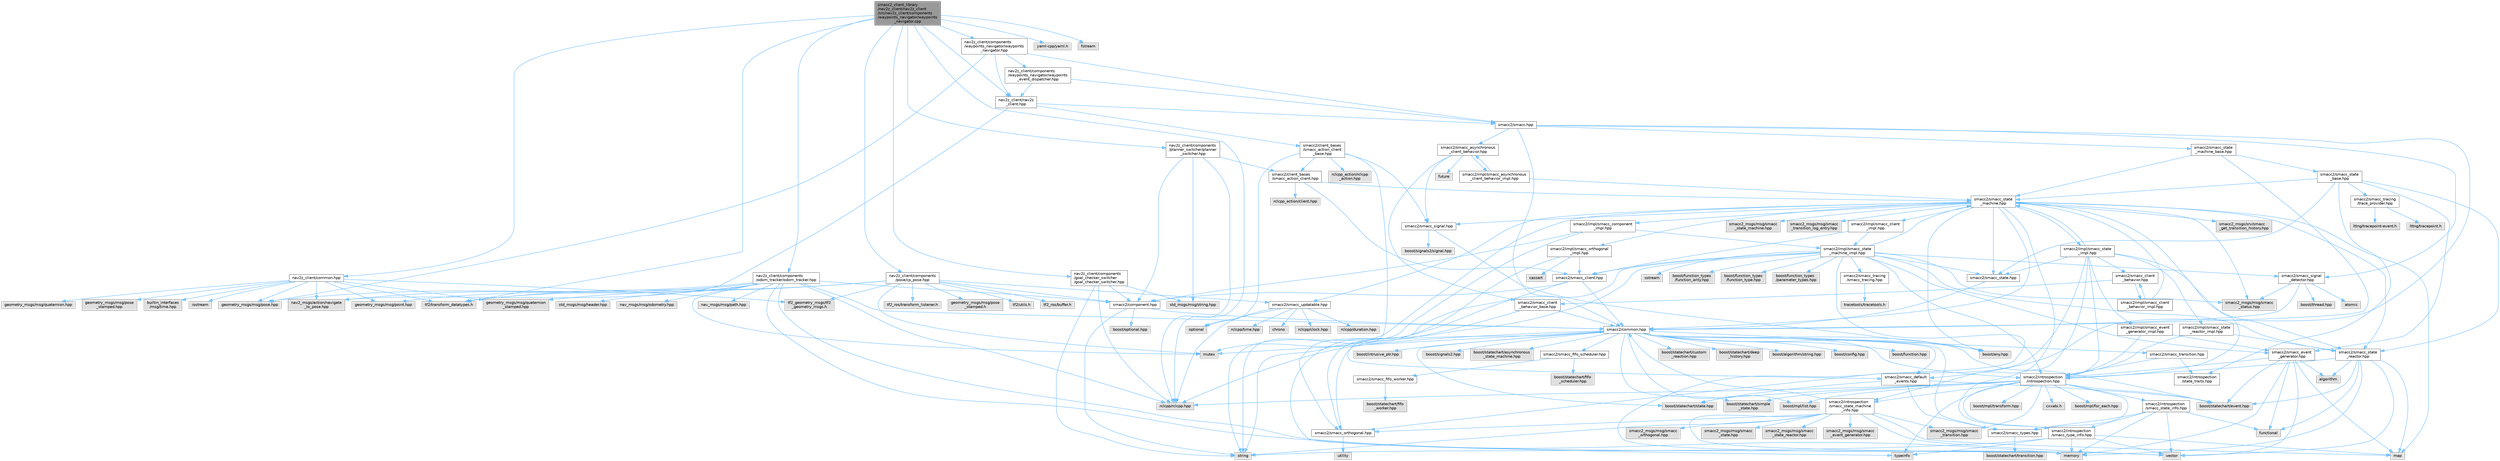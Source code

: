 digraph "smacc2_client_library/nav2z_client/nav2z_client/src/nav2z_client/components/waypoints_navigator/waypoints_navigator.cpp"
{
 // LATEX_PDF_SIZE
  bgcolor="transparent";
  edge [fontname=Helvetica,fontsize=10,labelfontname=Helvetica,labelfontsize=10];
  node [fontname=Helvetica,fontsize=10,shape=box,height=0.2,width=0.4];
  Node1 [label="smacc2_client_library\l/nav2z_client/nav2z_client\l/src/nav2z_client/components\l/waypoints_navigator/waypoints\l_navigator.cpp",height=0.2,width=0.4,color="gray40", fillcolor="grey60", style="filled", fontcolor="black",tooltip=" "];
  Node1 -> Node2 [color="steelblue1",style="solid"];
  Node2 [label="tf2/transform_datatypes.h",height=0.2,width=0.4,color="grey60", fillcolor="#E0E0E0", style="filled",tooltip=" "];
  Node1 -> Node3 [color="steelblue1",style="solid"];
  Node3 [label="yaml-cpp/yaml.h",height=0.2,width=0.4,color="grey60", fillcolor="#E0E0E0", style="filled",tooltip=" "];
  Node1 -> Node4 [color="steelblue1",style="solid"];
  Node4 [label="fstream",height=0.2,width=0.4,color="grey60", fillcolor="#E0E0E0", style="filled",tooltip=" "];
  Node1 -> Node5 [color="steelblue1",style="solid"];
  Node5 [label="nav2z_client/common.hpp",height=0.2,width=0.4,color="grey40", fillcolor="white", style="filled",URL="$client__library_2nav2z__client_2nav2z__client_2include_2nav2z__client_2common_8hpp.html",tooltip=" "];
  Node5 -> Node6 [color="steelblue1",style="solid"];
  Node6 [label="iostream",height=0.2,width=0.4,color="grey60", fillcolor="#E0E0E0", style="filled",tooltip=" "];
  Node5 -> Node2 [color="steelblue1",style="solid"];
  Node5 -> Node7 [color="steelblue1",style="solid"];
  Node7 [label="tf2_geometry_msgs/tf2\l_geometry_msgs.h",height=0.2,width=0.4,color="grey60", fillcolor="#E0E0E0", style="filled",tooltip=" "];
  Node5 -> Node8 [color="steelblue1",style="solid"];
  Node8 [label="builtin_interfaces\l/msg/time.hpp",height=0.2,width=0.4,color="grey60", fillcolor="#E0E0E0", style="filled",tooltip=" "];
  Node5 -> Node9 [color="steelblue1",style="solid"];
  Node9 [label="geometry_msgs/msg/point.hpp",height=0.2,width=0.4,color="grey60", fillcolor="#E0E0E0", style="filled",tooltip=" "];
  Node5 -> Node10 [color="steelblue1",style="solid"];
  Node10 [label="geometry_msgs/msg/pose.hpp",height=0.2,width=0.4,color="grey60", fillcolor="#E0E0E0", style="filled",tooltip=" "];
  Node5 -> Node11 [color="steelblue1",style="solid"];
  Node11 [label="geometry_msgs/msg/pose\l_stamped.hpp",height=0.2,width=0.4,color="grey60", fillcolor="#E0E0E0", style="filled",tooltip=" "];
  Node5 -> Node12 [color="steelblue1",style="solid"];
  Node12 [label="geometry_msgs/msg/quaternion.hpp",height=0.2,width=0.4,color="grey60", fillcolor="#E0E0E0", style="filled",tooltip=" "];
  Node5 -> Node13 [color="steelblue1",style="solid"];
  Node13 [label="geometry_msgs/msg/quaternion\l_stamped.hpp",height=0.2,width=0.4,color="grey60", fillcolor="#E0E0E0", style="filled",tooltip=" "];
  Node5 -> Node14 [color="steelblue1",style="solid"];
  Node14 [label="nav2_msgs/action/navigate\l_to_pose.hpp",height=0.2,width=0.4,color="grey60", fillcolor="#E0E0E0", style="filled",tooltip=" "];
  Node1 -> Node15 [color="steelblue1",style="solid"];
  Node15 [label="nav2z_client/components\l/goal_checker_switcher\l/goal_checker_switcher.hpp",height=0.2,width=0.4,color="grey40", fillcolor="white", style="filled",URL="$goal__checker__switcher_8hpp.html",tooltip=" "];
  Node15 -> Node16 [color="steelblue1",style="solid"];
  Node16 [label="string",height=0.2,width=0.4,color="grey60", fillcolor="#E0E0E0", style="filled",tooltip=" "];
  Node15 -> Node17 [color="steelblue1",style="solid"];
  Node17 [label="rclcpp/rclcpp.hpp",height=0.2,width=0.4,color="grey60", fillcolor="#E0E0E0", style="filled",tooltip=" "];
  Node15 -> Node18 [color="steelblue1",style="solid"];
  Node18 [label="smacc2/component.hpp",height=0.2,width=0.4,color="grey40", fillcolor="white", style="filled",URL="$component_8hpp.html",tooltip=" "];
  Node18 -> Node16 [color="steelblue1",style="solid"];
  Node18 -> Node19 [color="steelblue1",style="solid"];
  Node19 [label="boost/optional.hpp",height=0.2,width=0.4,color="grey60", fillcolor="#E0E0E0", style="filled",tooltip=" "];
  Node18 -> Node20 [color="steelblue1",style="solid"];
  Node20 [label="smacc2/common.hpp",height=0.2,width=0.4,color="grey40", fillcolor="white", style="filled",URL="$include_2smacc2_2common_8hpp.html",tooltip=" "];
  Node20 -> Node21 [color="steelblue1",style="solid"];
  Node21 [label="boost/statechart/asynchronous\l_state_machine.hpp",height=0.2,width=0.4,color="grey60", fillcolor="#E0E0E0", style="filled",tooltip=" "];
  Node20 -> Node22 [color="steelblue1",style="solid"];
  Node22 [label="boost/statechart/custom\l_reaction.hpp",height=0.2,width=0.4,color="grey60", fillcolor="#E0E0E0", style="filled",tooltip=" "];
  Node20 -> Node23 [color="steelblue1",style="solid"];
  Node23 [label="boost/statechart/deep\l_history.hpp",height=0.2,width=0.4,color="grey60", fillcolor="#E0E0E0", style="filled",tooltip=" "];
  Node20 -> Node24 [color="steelblue1",style="solid"];
  Node24 [label="boost/statechart/event.hpp",height=0.2,width=0.4,color="grey60", fillcolor="#E0E0E0", style="filled",tooltip=" "];
  Node20 -> Node25 [color="steelblue1",style="solid"];
  Node25 [label="boost/statechart/simple\l_state.hpp",height=0.2,width=0.4,color="grey60", fillcolor="#E0E0E0", style="filled",tooltip=" "];
  Node20 -> Node26 [color="steelblue1",style="solid"];
  Node26 [label="boost/statechart/state.hpp",height=0.2,width=0.4,color="grey60", fillcolor="#E0E0E0", style="filled",tooltip=" "];
  Node20 -> Node27 [color="steelblue1",style="solid"];
  Node27 [label="boost/algorithm/string.hpp",height=0.2,width=0.4,color="grey60", fillcolor="#E0E0E0", style="filled",tooltip=" "];
  Node20 -> Node28 [color="steelblue1",style="solid"];
  Node28 [label="boost/any.hpp",height=0.2,width=0.4,color="grey60", fillcolor="#E0E0E0", style="filled",tooltip=" "];
  Node20 -> Node29 [color="steelblue1",style="solid"];
  Node29 [label="boost/config.hpp",height=0.2,width=0.4,color="grey60", fillcolor="#E0E0E0", style="filled",tooltip=" "];
  Node20 -> Node30 [color="steelblue1",style="solid"];
  Node30 [label="boost/function.hpp",height=0.2,width=0.4,color="grey60", fillcolor="#E0E0E0", style="filled",tooltip=" "];
  Node20 -> Node31 [color="steelblue1",style="solid"];
  Node31 [label="boost/intrusive_ptr.hpp",height=0.2,width=0.4,color="grey60", fillcolor="#E0E0E0", style="filled",tooltip=" "];
  Node20 -> Node32 [color="steelblue1",style="solid"];
  Node32 [label="boost/mpl/list.hpp",height=0.2,width=0.4,color="grey60", fillcolor="#E0E0E0", style="filled",tooltip=" "];
  Node20 -> Node33 [color="steelblue1",style="solid"];
  Node33 [label="boost/signals2.hpp",height=0.2,width=0.4,color="grey60", fillcolor="#E0E0E0", style="filled",tooltip=" "];
  Node20 -> Node34 [color="steelblue1",style="solid"];
  Node34 [label="mutex",height=0.2,width=0.4,color="grey60", fillcolor="#E0E0E0", style="filled",tooltip=" "];
  Node20 -> Node17 [color="steelblue1",style="solid"];
  Node20 -> Node35 [color="steelblue1",style="solid"];
  Node35 [label="smacc2/introspection\l/introspection.hpp",height=0.2,width=0.4,color="grey40", fillcolor="white", style="filled",URL="$introspection_8hpp.html",tooltip=" "];
  Node35 -> Node24 [color="steelblue1",style="solid"];
  Node35 -> Node25 [color="steelblue1",style="solid"];
  Node35 -> Node26 [color="steelblue1",style="solid"];
  Node35 -> Node36 [color="steelblue1",style="solid"];
  Node36 [label="boost/mpl/for_each.hpp",height=0.2,width=0.4,color="grey60", fillcolor="#E0E0E0", style="filled",tooltip=" "];
  Node35 -> Node32 [color="steelblue1",style="solid"];
  Node35 -> Node37 [color="steelblue1",style="solid"];
  Node37 [label="boost/mpl/transform.hpp",height=0.2,width=0.4,color="grey60", fillcolor="#E0E0E0", style="filled",tooltip=" "];
  Node35 -> Node17 [color="steelblue1",style="solid"];
  Node35 -> Node38 [color="steelblue1",style="solid"];
  Node38 [label="typeinfo",height=0.2,width=0.4,color="grey60", fillcolor="#E0E0E0", style="filled",tooltip=" "];
  Node35 -> Node39 [color="steelblue1",style="solid"];
  Node39 [label="smacc2/introspection\l/smacc_state_info.hpp",height=0.2,width=0.4,color="grey40", fillcolor="white", style="filled",URL="$smacc__state__info_8hpp.html",tooltip=" "];
  Node39 -> Node40 [color="steelblue1",style="solid"];
  Node40 [label="functional",height=0.2,width=0.4,color="grey60", fillcolor="#E0E0E0", style="filled",tooltip=" "];
  Node39 -> Node41 [color="steelblue1",style="solid"];
  Node41 [label="memory",height=0.2,width=0.4,color="grey60", fillcolor="#E0E0E0", style="filled",tooltip=" "];
  Node39 -> Node42 [color="steelblue1",style="solid"];
  Node42 [label="smacc2/introspection\l/smacc_type_info.hpp",height=0.2,width=0.4,color="grey40", fillcolor="white", style="filled",URL="$smacc__type__info_8hpp.html",tooltip=" "];
  Node42 -> Node43 [color="steelblue1",style="solid"];
  Node43 [label="map",height=0.2,width=0.4,color="grey60", fillcolor="#E0E0E0", style="filled",tooltip=" "];
  Node42 -> Node41 [color="steelblue1",style="solid"];
  Node42 -> Node16 [color="steelblue1",style="solid"];
  Node42 -> Node38 [color="steelblue1",style="solid"];
  Node42 -> Node44 [color="steelblue1",style="solid"];
  Node44 [label="vector",height=0.2,width=0.4,color="grey60", fillcolor="#E0E0E0", style="filled",tooltip=" "];
  Node39 -> Node45 [color="steelblue1",style="solid"];
  Node45 [label="smacc2/smacc_types.hpp",height=0.2,width=0.4,color="grey40", fillcolor="white", style="filled",URL="$smacc__types_8hpp.html",tooltip=" "];
  Node45 -> Node46 [color="steelblue1",style="solid"];
  Node46 [label="boost/statechart/transition.hpp",height=0.2,width=0.4,color="grey60", fillcolor="#E0E0E0", style="filled",tooltip=" "];
  Node39 -> Node44 [color="steelblue1",style="solid"];
  Node35 -> Node42 [color="steelblue1",style="solid"];
  Node35 -> Node45 [color="steelblue1",style="solid"];
  Node35 -> Node47 [color="steelblue1",style="solid"];
  Node47 [label="cxxabi.h",height=0.2,width=0.4,color="grey60", fillcolor="#E0E0E0", style="filled",tooltip=" "];
  Node35 -> Node48 [color="steelblue1",style="solid"];
  Node48 [label="smacc2_msgs/msg/smacc\l_transition.hpp",height=0.2,width=0.4,color="grey60", fillcolor="#E0E0E0", style="filled",tooltip=" "];
  Node35 -> Node49 [color="steelblue1",style="solid"];
  Node49 [label="smacc2/introspection\l/smacc_state_machine\l_info.hpp",height=0.2,width=0.4,color="grey40", fillcolor="white", style="filled",URL="$smacc__state__machine__info_8hpp.html",tooltip=" "];
  Node49 -> Node43 [color="steelblue1",style="solid"];
  Node49 -> Node41 [color="steelblue1",style="solid"];
  Node49 -> Node16 [color="steelblue1",style="solid"];
  Node49 -> Node44 [color="steelblue1",style="solid"];
  Node49 -> Node20 [color="steelblue1",style="solid"];
  Node49 -> Node50 [color="steelblue1",style="solid"];
  Node50 [label="smacc2/smacc_orthogonal.hpp",height=0.2,width=0.4,color="grey40", fillcolor="white", style="filled",URL="$smacc__orthogonal_8hpp.html",tooltip=" "];
  Node50 -> Node20 [color="steelblue1",style="solid"];
  Node50 -> Node51 [color="steelblue1",style="solid"];
  Node51 [label="utility",height=0.2,width=0.4,color="grey60", fillcolor="#E0E0E0", style="filled",tooltip=" "];
  Node49 -> Node52 [color="steelblue1",style="solid"];
  Node52 [label="smacc2_msgs/msg/smacc\l_event_generator.hpp",height=0.2,width=0.4,color="grey60", fillcolor="#E0E0E0", style="filled",tooltip=" "];
  Node49 -> Node53 [color="steelblue1",style="solid"];
  Node53 [label="smacc2_msgs/msg/smacc\l_orthogonal.hpp",height=0.2,width=0.4,color="grey60", fillcolor="#E0E0E0", style="filled",tooltip=" "];
  Node49 -> Node54 [color="steelblue1",style="solid"];
  Node54 [label="smacc2_msgs/msg/smacc\l_state.hpp",height=0.2,width=0.4,color="grey60", fillcolor="#E0E0E0", style="filled",tooltip=" "];
  Node49 -> Node55 [color="steelblue1",style="solid"];
  Node55 [label="smacc2_msgs/msg/smacc\l_state_reactor.hpp",height=0.2,width=0.4,color="grey60", fillcolor="#E0E0E0", style="filled",tooltip=" "];
  Node49 -> Node48 [color="steelblue1",style="solid"];
  Node20 -> Node56 [color="steelblue1",style="solid"];
  Node56 [label="smacc2/smacc_fifo_scheduler.hpp",height=0.2,width=0.4,color="grey40", fillcolor="white", style="filled",URL="$smacc__fifo__scheduler_8hpp.html",tooltip=" "];
  Node56 -> Node57 [color="steelblue1",style="solid"];
  Node57 [label="boost/statechart/fifo\l_scheduler.hpp",height=0.2,width=0.4,color="grey60", fillcolor="#E0E0E0", style="filled",tooltip=" "];
  Node56 -> Node58 [color="steelblue1",style="solid"];
  Node58 [label="smacc2/smacc_fifo_worker.hpp",height=0.2,width=0.4,color="grey40", fillcolor="white", style="filled",URL="$smacc__fifo__worker_8hpp.html",tooltip=" "];
  Node58 -> Node59 [color="steelblue1",style="solid"];
  Node59 [label="boost/statechart/fifo\l_worker.hpp",height=0.2,width=0.4,color="grey60", fillcolor="#E0E0E0", style="filled",tooltip=" "];
  Node20 -> Node45 [color="steelblue1",style="solid"];
  Node20 -> Node60 [color="steelblue1",style="solid"];
  Node60 [label="smacc2/smacc_default\l_events.hpp",height=0.2,width=0.4,color="grey40", fillcolor="white", style="filled",URL="$smacc__default__events_8hpp.html",tooltip=" "];
  Node60 -> Node45 [color="steelblue1",style="solid"];
  Node60 -> Node24 [color="steelblue1",style="solid"];
  Node60 -> Node26 [color="steelblue1",style="solid"];
  Node20 -> Node61 [color="steelblue1",style="solid"];
  Node61 [label="smacc2/smacc_transition.hpp",height=0.2,width=0.4,color="grey40", fillcolor="white", style="filled",URL="$smacc__transition_8hpp.html",tooltip=" "];
  Node61 -> Node35 [color="steelblue1",style="solid"];
  Node61 -> Node62 [color="steelblue1",style="solid"];
  Node62 [label="smacc2/introspection\l/state_traits.hpp",height=0.2,width=0.4,color="grey40", fillcolor="white", style="filled",URL="$state__traits_8hpp.html",tooltip=" "];
  Node15 -> Node63 [color="steelblue1",style="solid"];
  Node63 [label="std_msgs/msg/string.hpp",height=0.2,width=0.4,color="grey60", fillcolor="#E0E0E0", style="filled",tooltip=" "];
  Node1 -> Node64 [color="steelblue1",style="solid"];
  Node64 [label="nav2z_client/components\l/odom_tracker/odom_tracker.hpp",height=0.2,width=0.4,color="grey40", fillcolor="white", style="filled",URL="$odom__tracker_8hpp.html",tooltip=" "];
  Node64 -> Node2 [color="steelblue1",style="solid"];
  Node64 -> Node20 [color="steelblue1",style="solid"];
  Node64 -> Node18 [color="steelblue1",style="solid"];
  Node64 -> Node17 [color="steelblue1",style="solid"];
  Node64 -> Node41 [color="steelblue1",style="solid"];
  Node64 -> Node34 [color="steelblue1",style="solid"];
  Node64 -> Node44 [color="steelblue1",style="solid"];
  Node64 -> Node9 [color="steelblue1",style="solid"];
  Node64 -> Node10 [color="steelblue1",style="solid"];
  Node64 -> Node14 [color="steelblue1",style="solid"];
  Node64 -> Node65 [color="steelblue1",style="solid"];
  Node65 [label="nav_msgs/msg/odometry.hpp",height=0.2,width=0.4,color="grey60", fillcolor="#E0E0E0", style="filled",tooltip=" "];
  Node64 -> Node66 [color="steelblue1",style="solid"];
  Node66 [label="nav_msgs/msg/path.hpp",height=0.2,width=0.4,color="grey60", fillcolor="#E0E0E0", style="filled",tooltip=" "];
  Node64 -> Node67 [color="steelblue1",style="solid"];
  Node67 [label="std_msgs/msg/header.hpp",height=0.2,width=0.4,color="grey60", fillcolor="#E0E0E0", style="filled",tooltip=" "];
  Node1 -> Node68 [color="steelblue1",style="solid"];
  Node68 [label="nav2z_client/components\l/planner_switcher/planner\l_switcher.hpp",height=0.2,width=0.4,color="grey40", fillcolor="white", style="filled",URL="$planner__switcher_8hpp.html",tooltip=" "];
  Node68 -> Node17 [color="steelblue1",style="solid"];
  Node68 -> Node69 [color="steelblue1",style="solid"];
  Node69 [label="smacc2/client_bases\l/smacc_action_client.hpp",height=0.2,width=0.4,color="grey40", fillcolor="white", style="filled",URL="$smacc__action__client_8hpp.html",tooltip=" "];
  Node69 -> Node70 [color="steelblue1",style="solid"];
  Node70 [label="smacc2/smacc_client.hpp",height=0.2,width=0.4,color="grey40", fillcolor="white", style="filled",URL="$smacc__client_8hpp.html",tooltip=" "];
  Node70 -> Node20 [color="steelblue1",style="solid"];
  Node70 -> Node18 [color="steelblue1",style="solid"];
  Node70 -> Node38 [color="steelblue1",style="solid"];
  Node69 -> Node71 [color="steelblue1",style="solid"];
  Node71 [label="smacc2/smacc_state\l_machine.hpp",height=0.2,width=0.4,color="grey40", fillcolor="white", style="filled",URL="$smacc__state__machine_8hpp.html",tooltip=" "];
  Node71 -> Node28 [color="steelblue1",style="solid"];
  Node71 -> Node43 [color="steelblue1",style="solid"];
  Node71 -> Node34 [color="steelblue1",style="solid"];
  Node71 -> Node20 [color="steelblue1",style="solid"];
  Node71 -> Node35 [color="steelblue1",style="solid"];
  Node71 -> Node49 [color="steelblue1",style="solid"];
  Node71 -> Node72 [color="steelblue1",style="solid"];
  Node72 [label="smacc2/smacc_signal.hpp",height=0.2,width=0.4,color="grey40", fillcolor="white", style="filled",URL="$smacc__signal_8hpp.html",tooltip=" "];
  Node72 -> Node28 [color="steelblue1",style="solid"];
  Node72 -> Node73 [color="steelblue1",style="solid"];
  Node73 [label="boost/signals2/signal.hpp",height=0.2,width=0.4,color="grey60", fillcolor="#E0E0E0", style="filled",tooltip=" "];
  Node71 -> Node74 [color="steelblue1",style="solid"];
  Node74 [label="smacc2/smacc_updatable.hpp",height=0.2,width=0.4,color="grey40", fillcolor="white", style="filled",URL="$smacc__updatable_8hpp.html",tooltip=" "];
  Node74 -> Node75 [color="steelblue1",style="solid"];
  Node75 [label="chrono",height=0.2,width=0.4,color="grey60", fillcolor="#E0E0E0", style="filled",tooltip=" "];
  Node74 -> Node76 [color="steelblue1",style="solid"];
  Node76 [label="optional",height=0.2,width=0.4,color="grey60", fillcolor="#E0E0E0", style="filled",tooltip=" "];
  Node74 -> Node77 [color="steelblue1",style="solid"];
  Node77 [label="rclcpp/clock.hpp",height=0.2,width=0.4,color="grey60", fillcolor="#E0E0E0", style="filled",tooltip=" "];
  Node74 -> Node78 [color="steelblue1",style="solid"];
  Node78 [label="rclcpp/duration.hpp",height=0.2,width=0.4,color="grey60", fillcolor="#E0E0E0", style="filled",tooltip=" "];
  Node74 -> Node17 [color="steelblue1",style="solid"];
  Node74 -> Node79 [color="steelblue1",style="solid"];
  Node79 [label="rclcpp/time.hpp",height=0.2,width=0.4,color="grey60", fillcolor="#E0E0E0", style="filled",tooltip=" "];
  Node71 -> Node80 [color="steelblue1",style="solid"];
  Node80 [label="smacc2_msgs/msg/smacc\l_state_machine.hpp",height=0.2,width=0.4,color="grey60", fillcolor="#E0E0E0", style="filled",tooltip=" "];
  Node71 -> Node81 [color="steelblue1",style="solid"];
  Node81 [label="smacc2_msgs/msg/smacc\l_status.hpp",height=0.2,width=0.4,color="grey60", fillcolor="#E0E0E0", style="filled",tooltip=" "];
  Node71 -> Node82 [color="steelblue1",style="solid"];
  Node82 [label="smacc2_msgs/msg/smacc\l_transition_log_entry.hpp",height=0.2,width=0.4,color="grey60", fillcolor="#E0E0E0", style="filled",tooltip=" "];
  Node71 -> Node83 [color="steelblue1",style="solid"];
  Node83 [label="smacc2_msgs/srv/smacc\l_get_transition_history.hpp",height=0.2,width=0.4,color="grey60", fillcolor="#E0E0E0", style="filled",tooltip=" "];
  Node71 -> Node84 [color="steelblue1",style="solid"];
  Node84 [label="smacc2/smacc_state.hpp",height=0.2,width=0.4,color="grey40", fillcolor="white", style="filled",URL="$smacc__state_8hpp.html",tooltip=" "];
  Node84 -> Node20 [color="steelblue1",style="solid"];
  Node71 -> Node85 [color="steelblue1",style="solid"];
  Node85 [label="smacc2/smacc_state\l_reactor.hpp",height=0.2,width=0.4,color="grey40", fillcolor="white", style="filled",URL="$smacc__state__reactor_8hpp.html",tooltip=" "];
  Node85 -> Node86 [color="steelblue1",style="solid"];
  Node86 [label="algorithm",height=0.2,width=0.4,color="grey60", fillcolor="#E0E0E0", style="filled",tooltip=" "];
  Node85 -> Node24 [color="steelblue1",style="solid"];
  Node85 -> Node40 [color="steelblue1",style="solid"];
  Node85 -> Node43 [color="steelblue1",style="solid"];
  Node85 -> Node41 [color="steelblue1",style="solid"];
  Node85 -> Node35 [color="steelblue1",style="solid"];
  Node85 -> Node44 [color="steelblue1",style="solid"];
  Node71 -> Node87 [color="steelblue1",style="solid"];
  Node87 [label="smacc2/impl/smacc_client\l_impl.hpp",height=0.2,width=0.4,color="grey40", fillcolor="white", style="filled",URL="$smacc__client__impl_8hpp.html",tooltip=" "];
  Node87 -> Node88 [color="steelblue1",style="solid"];
  Node88 [label="smacc2/impl/smacc_state\l_machine_impl.hpp",height=0.2,width=0.4,color="grey40", fillcolor="white", style="filled",URL="$smacc__state__machine__impl_8hpp.html",tooltip=" "];
  Node88 -> Node41 [color="steelblue1",style="solid"];
  Node88 -> Node89 [color="steelblue1",style="solid"];
  Node89 [label="sstream",height=0.2,width=0.4,color="grey60", fillcolor="#E0E0E0", style="filled",tooltip=" "];
  Node88 -> Node16 [color="steelblue1",style="solid"];
  Node88 -> Node35 [color="steelblue1",style="solid"];
  Node88 -> Node70 [color="steelblue1",style="solid"];
  Node88 -> Node90 [color="steelblue1",style="solid"];
  Node90 [label="smacc2/smacc_event\l_generator.hpp",height=0.2,width=0.4,color="grey40", fillcolor="white", style="filled",URL="$smacc__event__generator_8hpp.html",tooltip=" "];
  Node90 -> Node86 [color="steelblue1",style="solid"];
  Node90 -> Node24 [color="steelblue1",style="solid"];
  Node90 -> Node40 [color="steelblue1",style="solid"];
  Node90 -> Node43 [color="steelblue1",style="solid"];
  Node90 -> Node41 [color="steelblue1",style="solid"];
  Node90 -> Node35 [color="steelblue1",style="solid"];
  Node90 -> Node44 [color="steelblue1",style="solid"];
  Node88 -> Node50 [color="steelblue1",style="solid"];
  Node88 -> Node91 [color="steelblue1",style="solid"];
  Node91 [label="smacc2/smacc_signal\l_detector.hpp",height=0.2,width=0.4,color="grey40", fillcolor="white", style="filled",URL="$smacc__signal__detector_8hpp.html",tooltip=" "];
  Node91 -> Node92 [color="steelblue1",style="solid"];
  Node92 [label="atomic",height=0.2,width=0.4,color="grey60", fillcolor="#E0E0E0", style="filled",tooltip=" "];
  Node91 -> Node93 [color="steelblue1",style="solid"];
  Node93 [label="boost/thread.hpp",height=0.2,width=0.4,color="grey60", fillcolor="#E0E0E0", style="filled",tooltip=" "];
  Node91 -> Node20 [color="steelblue1",style="solid"];
  Node91 -> Node81 [color="steelblue1",style="solid"];
  Node88 -> Node84 [color="steelblue1",style="solid"];
  Node88 -> Node71 [color="steelblue1",style="solid"];
  Node88 -> Node85 [color="steelblue1",style="solid"];
  Node88 -> Node94 [color="steelblue1",style="solid"];
  Node94 [label="boost/function_types\l/function_arity.hpp",height=0.2,width=0.4,color="grey60", fillcolor="#E0E0E0", style="filled",tooltip=" "];
  Node88 -> Node95 [color="steelblue1",style="solid"];
  Node95 [label="boost/function_types\l/function_type.hpp",height=0.2,width=0.4,color="grey60", fillcolor="#E0E0E0", style="filled",tooltip=" "];
  Node88 -> Node96 [color="steelblue1",style="solid"];
  Node96 [label="boost/function_types\l/parameter_types.hpp",height=0.2,width=0.4,color="grey60", fillcolor="#E0E0E0", style="filled",tooltip=" "];
  Node88 -> Node97 [color="steelblue1",style="solid"];
  Node97 [label="smacc2/smacc_tracing\l/smacc_tracing.hpp",height=0.2,width=0.4,color="grey40", fillcolor="white", style="filled",URL="$smacc__tracing_8hpp.html",tooltip=" "];
  Node97 -> Node98 [color="steelblue1",style="solid"];
  Node98 [label="tracetools/tracetools.h",height=0.2,width=0.4,color="grey60", fillcolor="#E0E0E0", style="filled",tooltip=" "];
  Node88 -> Node81 [color="steelblue1",style="solid"];
  Node87 -> Node70 [color="steelblue1",style="solid"];
  Node71 -> Node99 [color="steelblue1",style="solid"];
  Node99 [label="smacc2/impl/smacc_component\l_impl.hpp",height=0.2,width=0.4,color="grey40", fillcolor="white", style="filled",URL="$smacc__component__impl_8hpp.html",tooltip=" "];
  Node99 -> Node16 [color="steelblue1",style="solid"];
  Node99 -> Node18 [color="steelblue1",style="solid"];
  Node99 -> Node88 [color="steelblue1",style="solid"];
  Node71 -> Node100 [color="steelblue1",style="solid"];
  Node100 [label="smacc2/impl/smacc_orthogonal\l_impl.hpp",height=0.2,width=0.4,color="grey40", fillcolor="white", style="filled",URL="$smacc__orthogonal__impl_8hpp.html",tooltip=" "];
  Node100 -> Node101 [color="steelblue1",style="solid"];
  Node101 [label="cassert",height=0.2,width=0.4,color="grey60", fillcolor="#E0E0E0", style="filled",tooltip=" "];
  Node100 -> Node70 [color="steelblue1",style="solid"];
  Node100 -> Node50 [color="steelblue1",style="solid"];
  Node71 -> Node102 [color="steelblue1",style="solid"];
  Node102 [label="smacc2/impl/smacc_state\l_impl.hpp",height=0.2,width=0.4,color="grey40", fillcolor="white", style="filled",URL="$smacc__state__impl_8hpp.html",tooltip=" "];
  Node102 -> Node35 [color="steelblue1",style="solid"];
  Node102 -> Node103 [color="steelblue1",style="solid"];
  Node103 [label="smacc2/smacc_client\l_behavior.hpp",height=0.2,width=0.4,color="grey40", fillcolor="white", style="filled",URL="$smacc__client__behavior_8hpp.html",tooltip=" "];
  Node103 -> Node104 [color="steelblue1",style="solid"];
  Node104 [label="smacc2/smacc_client\l_behavior_base.hpp",height=0.2,width=0.4,color="grey40", fillcolor="white", style="filled",URL="$smacc__client__behavior__base_8hpp.html",tooltip=" "];
  Node104 -> Node16 [color="steelblue1",style="solid"];
  Node104 -> Node20 [color="steelblue1",style="solid"];
  Node103 -> Node105 [color="steelblue1",style="solid"];
  Node105 [label="smacc2/impl/smacc_client\l_behavior_impl.hpp",height=0.2,width=0.4,color="grey40", fillcolor="white", style="filled",URL="$smacc__client__behavior__impl_8hpp.html",tooltip=" "];
  Node105 -> Node103 [color="steelblue1",style="solid"];
  Node105 -> Node71 [color="steelblue1",style="solid"];
  Node102 -> Node50 [color="steelblue1",style="solid"];
  Node102 -> Node84 [color="steelblue1",style="solid"];
  Node102 -> Node85 [color="steelblue1",style="solid"];
  Node102 -> Node42 [color="steelblue1",style="solid"];
  Node102 -> Node71 [color="steelblue1",style="solid"];
  Node102 -> Node106 [color="steelblue1",style="solid"];
  Node106 [label="smacc2/impl/smacc_event\l_generator_impl.hpp",height=0.2,width=0.4,color="grey40", fillcolor="white", style="filled",URL="$smacc__event__generator__impl_8hpp.html",tooltip=" "];
  Node106 -> Node35 [color="steelblue1",style="solid"];
  Node106 -> Node90 [color="steelblue1",style="solid"];
  Node102 -> Node107 [color="steelblue1",style="solid"];
  Node107 [label="smacc2/impl/smacc_state\l_reactor_impl.hpp",height=0.2,width=0.4,color="grey40", fillcolor="white", style="filled",URL="$smacc__state__reactor__impl_8hpp.html",tooltip=" "];
  Node107 -> Node35 [color="steelblue1",style="solid"];
  Node107 -> Node85 [color="steelblue1",style="solid"];
  Node69 -> Node108 [color="steelblue1",style="solid"];
  Node108 [label="rclcpp_action/client.hpp",height=0.2,width=0.4,color="grey60", fillcolor="#E0E0E0", style="filled",tooltip=" "];
  Node68 -> Node18 [color="steelblue1",style="solid"];
  Node68 -> Node63 [color="steelblue1",style="solid"];
  Node1 -> Node109 [color="steelblue1",style="solid"];
  Node109 [label="nav2z_client/components\l/pose/cp_pose.hpp",height=0.2,width=0.4,color="grey40", fillcolor="white", style="filled",URL="$cp__pose_8hpp.html",tooltip=" "];
  Node109 -> Node34 [color="steelblue1",style="solid"];
  Node109 -> Node110 [color="steelblue1",style="solid"];
  Node110 [label="geometry_msgs/msg/pose\l_stamped.h",height=0.2,width=0.4,color="grey60", fillcolor="#E0E0E0", style="filled",tooltip=" "];
  Node109 -> Node2 [color="steelblue1",style="solid"];
  Node109 -> Node111 [color="steelblue1",style="solid"];
  Node111 [label="tf2/utils.h",height=0.2,width=0.4,color="grey60", fillcolor="#E0E0E0", style="filled",tooltip=" "];
  Node109 -> Node7 [color="steelblue1",style="solid"];
  Node109 -> Node112 [color="steelblue1",style="solid"];
  Node112 [label="tf2_ros/buffer.h",height=0.2,width=0.4,color="grey60", fillcolor="#E0E0E0", style="filled",tooltip=" "];
  Node109 -> Node113 [color="steelblue1",style="solid"];
  Node113 [label="tf2_ros/transform_listener.h",height=0.2,width=0.4,color="grey60", fillcolor="#E0E0E0", style="filled",tooltip=" "];
  Node109 -> Node13 [color="steelblue1",style="solid"];
  Node109 -> Node18 [color="steelblue1",style="solid"];
  Node109 -> Node74 [color="steelblue1",style="solid"];
  Node1 -> Node114 [color="steelblue1",style="solid"];
  Node114 [label="nav2z_client/components\l/waypoints_navigator/waypoints\l_navigator.hpp",height=0.2,width=0.4,color="grey40", fillcolor="white", style="filled",URL="$waypoints__navigator_8hpp.html",tooltip=" "];
  Node114 -> Node115 [color="steelblue1",style="solid"];
  Node115 [label="nav2z_client/components\l/waypoints_navigator/waypoints\l_event_dispatcher.hpp",height=0.2,width=0.4,color="grey40", fillcolor="white", style="filled",URL="$waypoints__event__dispatcher_8hpp.html",tooltip=" "];
  Node115 -> Node116 [color="steelblue1",style="solid"];
  Node116 [label="nav2z_client/nav2z\l_client.hpp",height=0.2,width=0.4,color="grey40", fillcolor="white", style="filled",URL="$nav2z__client_8hpp.html",tooltip=" "];
  Node116 -> Node117 [color="steelblue1",style="solid"];
  Node117 [label="smacc2/client_bases\l/smacc_action_client\l_base.hpp",height=0.2,width=0.4,color="grey40", fillcolor="white", style="filled",URL="$smacc__action__client__base_8hpp.html",tooltip=" "];
  Node117 -> Node69 [color="steelblue1",style="solid"];
  Node117 -> Node60 [color="steelblue1",style="solid"];
  Node117 -> Node72 [color="steelblue1",style="solid"];
  Node117 -> Node76 [color="steelblue1",style="solid"];
  Node117 -> Node118 [color="steelblue1",style="solid"];
  Node118 [label="rclcpp_action/rclcpp\l_action.hpp",height=0.2,width=0.4,color="grey60", fillcolor="#E0E0E0", style="filled",tooltip=" "];
  Node116 -> Node119 [color="steelblue1",style="solid"];
  Node119 [label="smacc2/smacc.hpp",height=0.2,width=0.4,color="grey40", fillcolor="white", style="filled",URL="$smacc_8hpp.html",tooltip=" "];
  Node119 -> Node20 [color="steelblue1",style="solid"];
  Node119 -> Node120 [color="steelblue1",style="solid"];
  Node120 [label="smacc2/smacc_asynchronous\l_client_behavior.hpp",height=0.2,width=0.4,color="grey40", fillcolor="white", style="filled",URL="$smacc__asynchronous__client__behavior_8hpp.html",tooltip=" "];
  Node120 -> Node121 [color="steelblue1",style="solid"];
  Node121 [label="future",height=0.2,width=0.4,color="grey60", fillcolor="#E0E0E0", style="filled",tooltip=" "];
  Node120 -> Node104 [color="steelblue1",style="solid"];
  Node120 -> Node72 [color="steelblue1",style="solid"];
  Node120 -> Node122 [color="steelblue1",style="solid"];
  Node122 [label="smacc2/impl/smacc_asynchronous\l_client_behavior_impl.hpp",height=0.2,width=0.4,color="grey40", fillcolor="white", style="filled",URL="$smacc__asynchronous__client__behavior__impl_8hpp.html",tooltip=" "];
  Node122 -> Node120 [color="steelblue1",style="solid"];
  Node122 -> Node71 [color="steelblue1",style="solid"];
  Node119 -> Node60 [color="steelblue1",style="solid"];
  Node119 -> Node91 [color="steelblue1",style="solid"];
  Node119 -> Node123 [color="steelblue1",style="solid"];
  Node123 [label="smacc2/smacc_state\l_machine_base.hpp",height=0.2,width=0.4,color="grey40", fillcolor="white", style="filled",URL="$smacc__state__machine__base_8hpp.html",tooltip=" "];
  Node123 -> Node20 [color="steelblue1",style="solid"];
  Node123 -> Node124 [color="steelblue1",style="solid"];
  Node124 [label="smacc2/smacc_state\l_base.hpp",height=0.2,width=0.4,color="grey40", fillcolor="white", style="filled",URL="$smacc__state__base_8hpp.html",tooltip=" "];
  Node124 -> Node62 [color="steelblue1",style="solid"];
  Node124 -> Node90 [color="steelblue1",style="solid"];
  Node124 -> Node84 [color="steelblue1",style="solid"];
  Node124 -> Node71 [color="steelblue1",style="solid"];
  Node124 -> Node85 [color="steelblue1",style="solid"];
  Node124 -> Node125 [color="steelblue1",style="solid"];
  Node125 [label="smacc2/smacc_tracing\l/trace_provider.hpp",height=0.2,width=0.4,color="grey40", fillcolor="white", style="filled",URL="$trace__provider_8hpp.html",tooltip=" "];
  Node125 -> Node126 [color="steelblue1",style="solid"];
  Node126 [label="lttng/tracepoint.h",height=0.2,width=0.4,color="grey60", fillcolor="#E0E0E0", style="filled",tooltip=" "];
  Node125 -> Node127 [color="steelblue1",style="solid"];
  Node127 [label="lttng/tracepoint-event.h",height=0.2,width=0.4,color="grey60", fillcolor="#E0E0E0", style="filled",tooltip=" "];
  Node123 -> Node71 [color="steelblue1",style="solid"];
  Node116 -> Node14 [color="steelblue1",style="solid"];
  Node115 -> Node119 [color="steelblue1",style="solid"];
  Node114 -> Node116 [color="steelblue1",style="solid"];
  Node114 -> Node119 [color="steelblue1",style="solid"];
  Node114 -> Node10 [color="steelblue1",style="solid"];
  Node1 -> Node116 [color="steelblue1",style="solid"];
  Node1 -> Node17 [color="steelblue1",style="solid"];
}
